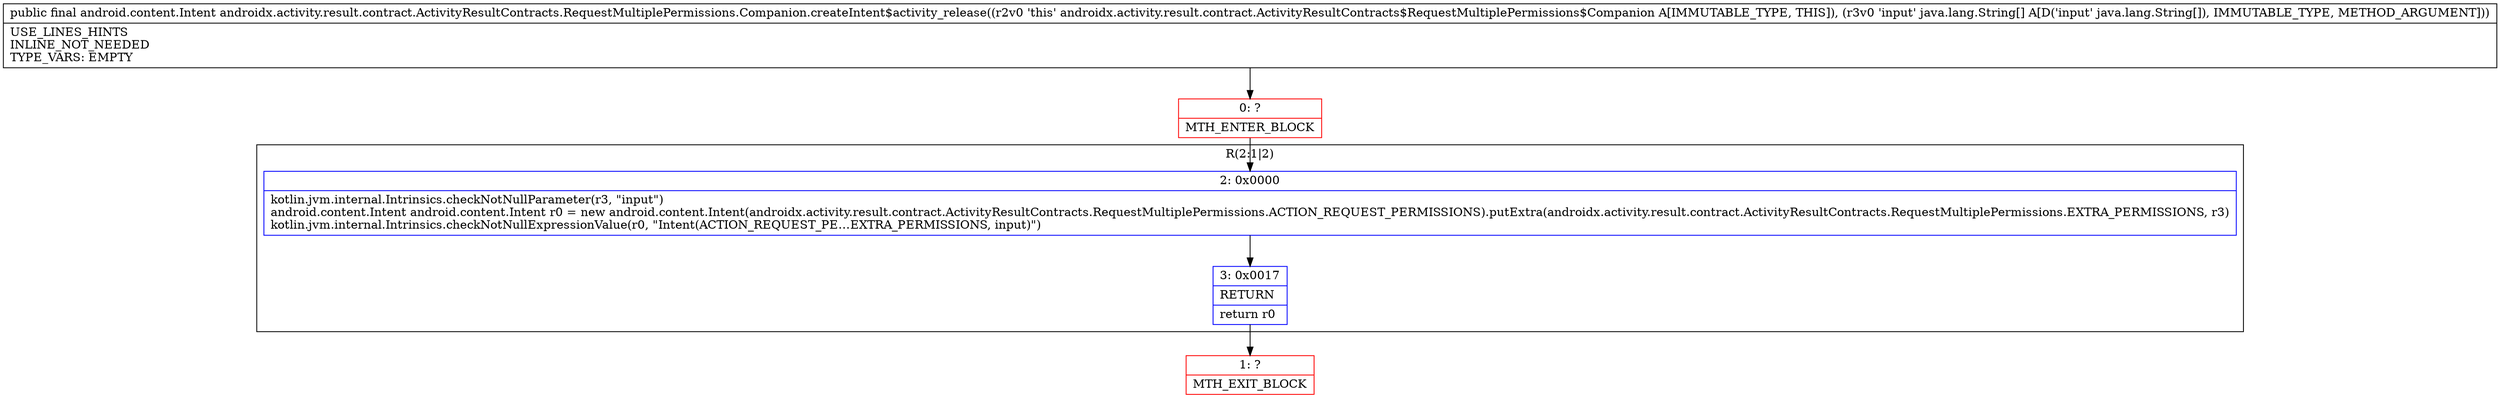 digraph "CFG forandroidx.activity.result.contract.ActivityResultContracts.RequestMultiplePermissions.Companion.createIntent$activity_release([Ljava\/lang\/String;)Landroid\/content\/Intent;" {
subgraph cluster_Region_2071480443 {
label = "R(2:1|2)";
node [shape=record,color=blue];
Node_2 [shape=record,label="{2\:\ 0x0000|kotlin.jvm.internal.Intrinsics.checkNotNullParameter(r3, \"input\")\landroid.content.Intent android.content.Intent r0 = new android.content.Intent(androidx.activity.result.contract.ActivityResultContracts.RequestMultiplePermissions.ACTION_REQUEST_PERMISSIONS).putExtra(androidx.activity.result.contract.ActivityResultContracts.RequestMultiplePermissions.EXTRA_PERMISSIONS, r3)\lkotlin.jvm.internal.Intrinsics.checkNotNullExpressionValue(r0, \"Intent(ACTION_REQUEST_PE…EXTRA_PERMISSIONS, input)\")\l}"];
Node_3 [shape=record,label="{3\:\ 0x0017|RETURN\l|return r0\l}"];
}
Node_0 [shape=record,color=red,label="{0\:\ ?|MTH_ENTER_BLOCK\l}"];
Node_1 [shape=record,color=red,label="{1\:\ ?|MTH_EXIT_BLOCK\l}"];
MethodNode[shape=record,label="{public final android.content.Intent androidx.activity.result.contract.ActivityResultContracts.RequestMultiplePermissions.Companion.createIntent$activity_release((r2v0 'this' androidx.activity.result.contract.ActivityResultContracts$RequestMultiplePermissions$Companion A[IMMUTABLE_TYPE, THIS]), (r3v0 'input' java.lang.String[] A[D('input' java.lang.String[]), IMMUTABLE_TYPE, METHOD_ARGUMENT]))  | USE_LINES_HINTS\lINLINE_NOT_NEEDED\lTYPE_VARS: EMPTY\l}"];
MethodNode -> Node_0;Node_2 -> Node_3;
Node_3 -> Node_1;
Node_0 -> Node_2;
}

